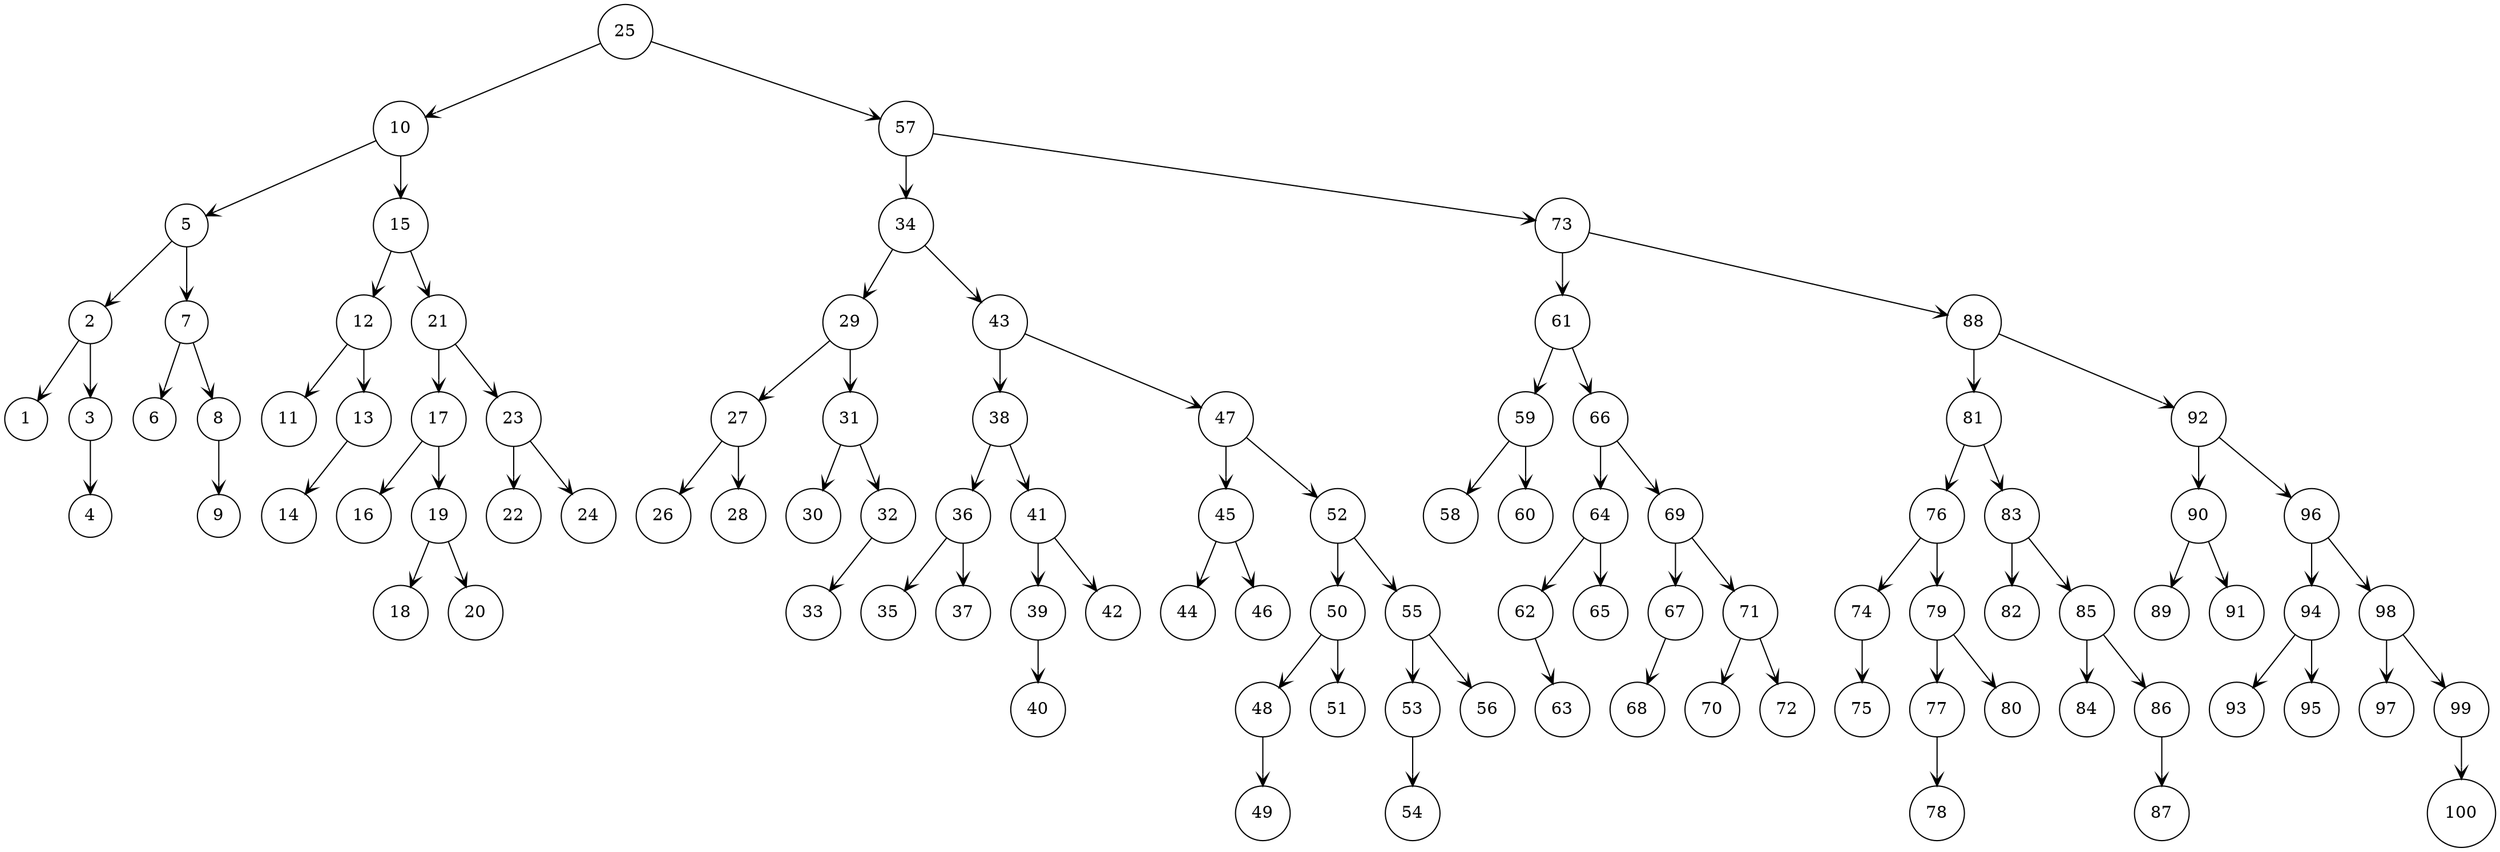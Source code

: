 digraph G {
  node [shape=circle];
  edge [arrowhead=vee];
  25 [label="25"];
  25 -> 10;
  10 [label="10"];
  10 -> 5;
  5 [label="5"];
  5 -> 2;
  2 [label="2"];
  2 -> 1;
  1 [label="1"];
  2 -> 3;
  3 [label="3"];
  3 -> 4;
  4 [label="4"];
  5 -> 7;
  7 [label="7"];
  7 -> 6;
  6 [label="6"];
  7 -> 8;
  8 [label="8"];
  8 -> 9;
  9 [label="9"];
  10 -> 15;
  15 [label="15"];
  15 -> 12;
  12 [label="12"];
  12 -> 11;
  11 [label="11"];
  12 -> 13;
  13 [label="13"];
  13 -> 14;
  14 [label="14"];
  15 -> 21;
  21 [label="21"];
  21 -> 17;
  17 [label="17"];
  17 -> 16;
  16 [label="16"];
  17 -> 19;
  19 [label="19"];
  19 -> 18;
  18 [label="18"];
  19 -> 20;
  20 [label="20"];
  21 -> 23;
  23 [label="23"];
  23 -> 22;
  22 [label="22"];
  23 -> 24;
  24 [label="24"];
  25 -> 57;
  57 [label="57"];
  57 -> 34;
  34 [label="34"];
  34 -> 29;
  29 [label="29"];
  29 -> 27;
  27 [label="27"];
  27 -> 26;
  26 [label="26"];
  27 -> 28;
  28 [label="28"];
  29 -> 31;
  31 [label="31"];
  31 -> 30;
  30 [label="30"];
  31 -> 32;
  32 [label="32"];
  32 -> 33;
  33 [label="33"];
  34 -> 43;
  43 [label="43"];
  43 -> 38;
  38 [label="38"];
  38 -> 36;
  36 [label="36"];
  36 -> 35;
  35 [label="35"];
  36 -> 37;
  37 [label="37"];
  38 -> 41;
  41 [label="41"];
  41 -> 39;
  39 [label="39"];
  39 -> 40;
  40 [label="40"];
  41 -> 42;
  42 [label="42"];
  43 -> 47;
  47 [label="47"];
  47 -> 45;
  45 [label="45"];
  45 -> 44;
  44 [label="44"];
  45 -> 46;
  46 [label="46"];
  47 -> 52;
  52 [label="52"];
  52 -> 50;
  50 [label="50"];
  50 -> 48;
  48 [label="48"];
  48 -> 49;
  49 [label="49"];
  50 -> 51;
  51 [label="51"];
  52 -> 55;
  55 [label="55"];
  55 -> 53;
  53 [label="53"];
  53 -> 54;
  54 [label="54"];
  55 -> 56;
  56 [label="56"];
  57 -> 73;
  73 [label="73"];
  73 -> 61;
  61 [label="61"];
  61 -> 59;
  59 [label="59"];
  59 -> 58;
  58 [label="58"];
  59 -> 60;
  60 [label="60"];
  61 -> 66;
  66 [label="66"];
  66 -> 64;
  64 [label="64"];
  64 -> 62;
  62 [label="62"];
  62 -> 63;
  63 [label="63"];
  64 -> 65;
  65 [label="65"];
  66 -> 69;
  69 [label="69"];
  69 -> 67;
  67 [label="67"];
  67 -> 68;
  68 [label="68"];
  69 -> 71;
  71 [label="71"];
  71 -> 70;
  70 [label="70"];
  71 -> 72;
  72 [label="72"];
  73 -> 88;
  88 [label="88"];
  88 -> 81;
  81 [label="81"];
  81 -> 76;
  76 [label="76"];
  76 -> 74;
  74 [label="74"];
  74 -> 75;
  75 [label="75"];
  76 -> 79;
  79 [label="79"];
  79 -> 77;
  77 [label="77"];
  77 -> 78;
  78 [label="78"];
  79 -> 80;
  80 [label="80"];
  81 -> 83;
  83 [label="83"];
  83 -> 82;
  82 [label="82"];
  83 -> 85;
  85 [label="85"];
  85 -> 84;
  84 [label="84"];
  85 -> 86;
  86 [label="86"];
  86 -> 87;
  87 [label="87"];
  88 -> 92;
  92 [label="92"];
  92 -> 90;
  90 [label="90"];
  90 -> 89;
  89 [label="89"];
  90 -> 91;
  91 [label="91"];
  92 -> 96;
  96 [label="96"];
  96 -> 94;
  94 [label="94"];
  94 -> 93;
  93 [label="93"];
  94 -> 95;
  95 [label="95"];
  96 -> 98;
  98 [label="98"];
  98 -> 97;
  97 [label="97"];
  98 -> 99;
  99 [label="99"];
  99 -> 100;
  100 [label="100"];
}
